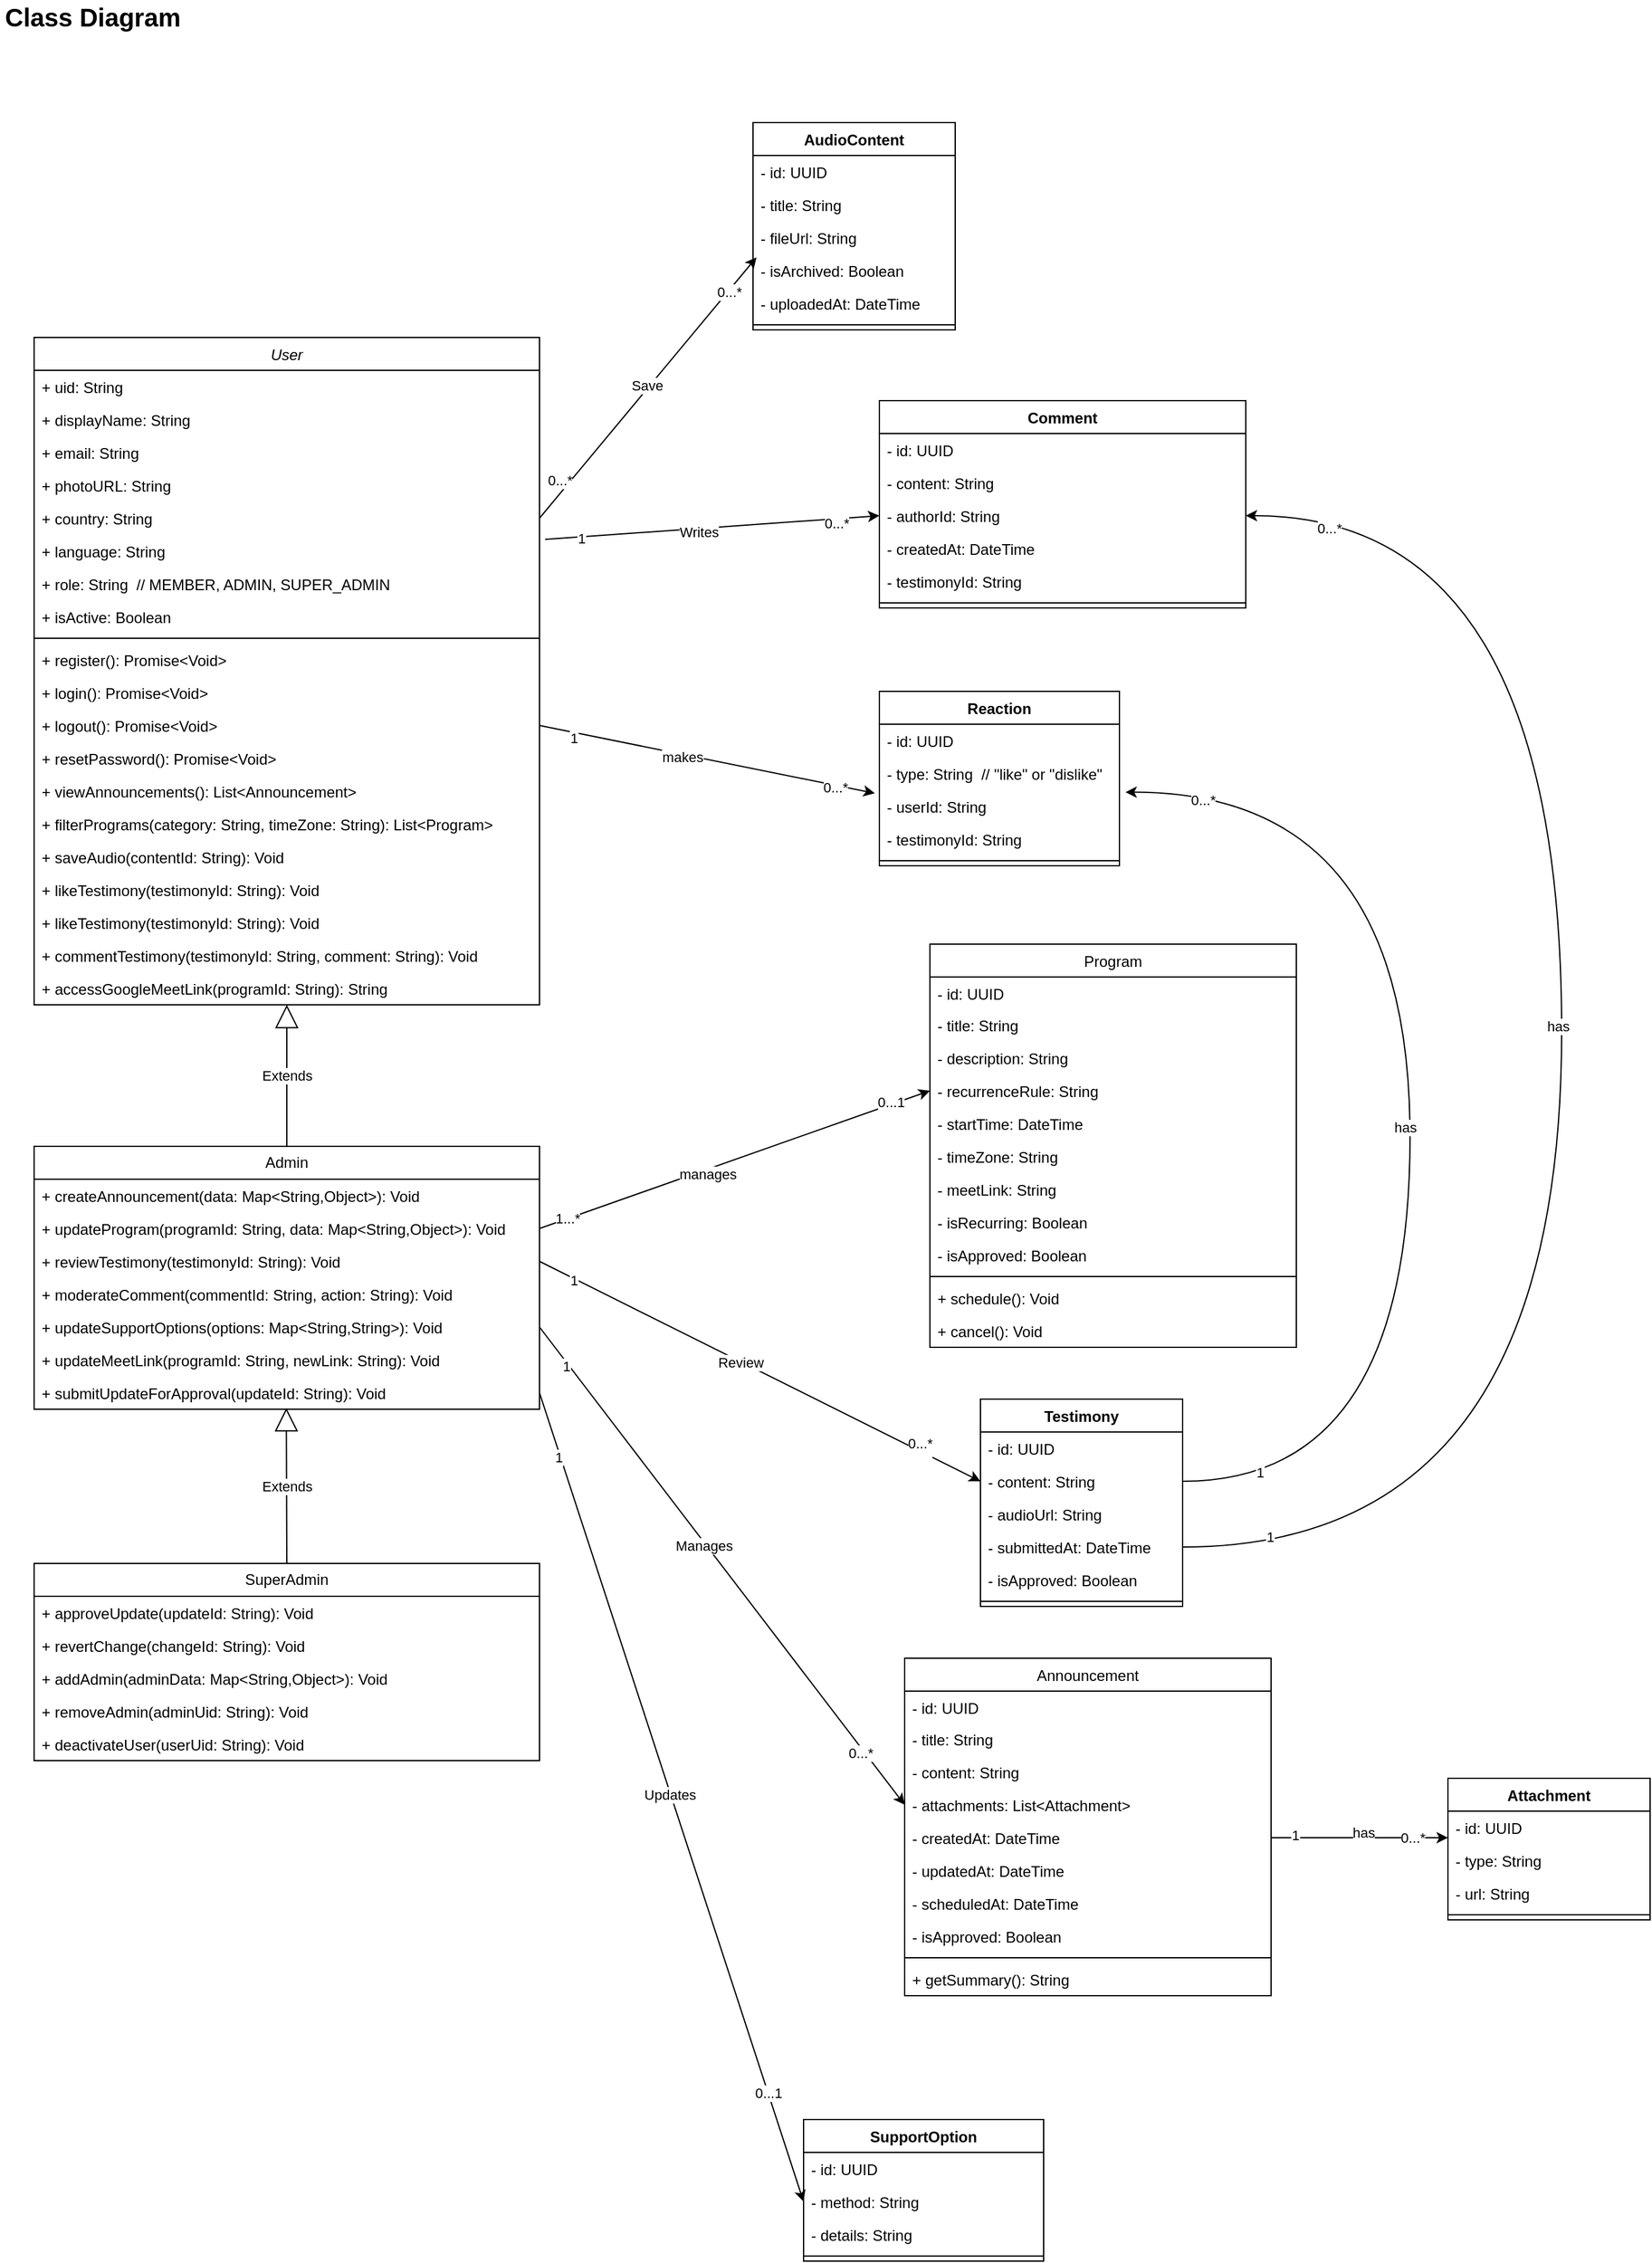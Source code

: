 <mxfile version="26.2.14">
  <diagram id="C5RBs43oDa-KdzZeNtuy" name="Page-1">
    <mxGraphModel dx="2605" dy="2909" grid="1" gridSize="10" guides="1" tooltips="1" connect="1" arrows="1" fold="1" page="1" pageScale="1" pageWidth="827" pageHeight="1169" math="0" shadow="0">
      <root>
        <mxCell id="WIyWlLk6GJQsqaUBKTNV-0" />
        <mxCell id="WIyWlLk6GJQsqaUBKTNV-1" parent="WIyWlLk6GJQsqaUBKTNV-0" />
        <mxCell id="zkfFHV4jXpPFQw0GAbJ--0" value="User" style="swimlane;fontStyle=2;align=center;verticalAlign=top;childLayout=stackLayout;horizontal=1;startSize=26;horizontalStack=0;resizeParent=1;resizeLast=0;collapsible=1;marginBottom=0;rounded=0;shadow=0;strokeWidth=1;" parent="WIyWlLk6GJQsqaUBKTNV-1" vertex="1">
          <mxGeometry x="170" y="-670" width="400" height="528" as="geometry">
            <mxRectangle x="220" y="40" width="160" height="26" as="alternateBounds" />
          </mxGeometry>
        </mxCell>
        <mxCell id="zkfFHV4jXpPFQw0GAbJ--1" value="+ uid: String" style="text;align=left;verticalAlign=top;spacingLeft=4;spacingRight=4;overflow=hidden;rotatable=0;points=[[0,0.5],[1,0.5]];portConstraint=eastwest;" parent="zkfFHV4jXpPFQw0GAbJ--0" vertex="1">
          <mxGeometry y="26" width="400" height="26" as="geometry" />
        </mxCell>
        <mxCell id="zkfFHV4jXpPFQw0GAbJ--2" value="+ displayName: String" style="text;align=left;verticalAlign=top;spacingLeft=4;spacingRight=4;overflow=hidden;rotatable=0;points=[[0,0.5],[1,0.5]];portConstraint=eastwest;rounded=0;shadow=0;html=0;" parent="zkfFHV4jXpPFQw0GAbJ--0" vertex="1">
          <mxGeometry y="52" width="400" height="26" as="geometry" />
        </mxCell>
        <mxCell id="zkfFHV4jXpPFQw0GAbJ--3" value="+ email: String" style="text;align=left;verticalAlign=top;spacingLeft=4;spacingRight=4;overflow=hidden;rotatable=0;points=[[0,0.5],[1,0.5]];portConstraint=eastwest;rounded=0;shadow=0;html=0;" parent="zkfFHV4jXpPFQw0GAbJ--0" vertex="1">
          <mxGeometry y="78" width="400" height="26" as="geometry" />
        </mxCell>
        <mxCell id="jggJUxXX1Lz-lTm45YuE-9" value="+ photoURL: String" style="text;align=left;verticalAlign=top;spacingLeft=4;spacingRight=4;overflow=hidden;rotatable=0;points=[[0,0.5],[1,0.5]];portConstraint=eastwest;rounded=0;shadow=0;html=0;" vertex="1" parent="zkfFHV4jXpPFQw0GAbJ--0">
          <mxGeometry y="104" width="400" height="26" as="geometry" />
        </mxCell>
        <mxCell id="jggJUxXX1Lz-lTm45YuE-10" value="+ country: String" style="text;align=left;verticalAlign=top;spacingLeft=4;spacingRight=4;overflow=hidden;rotatable=0;points=[[0,0.5],[1,0.5]];portConstraint=eastwest;rounded=0;shadow=0;html=0;" vertex="1" parent="zkfFHV4jXpPFQw0GAbJ--0">
          <mxGeometry y="130" width="400" height="26" as="geometry" />
        </mxCell>
        <mxCell id="jggJUxXX1Lz-lTm45YuE-13" value="+ language: String" style="text;align=left;verticalAlign=top;spacingLeft=4;spacingRight=4;overflow=hidden;rotatable=0;points=[[0,0.5],[1,0.5]];portConstraint=eastwest;rounded=0;shadow=0;html=0;" vertex="1" parent="zkfFHV4jXpPFQw0GAbJ--0">
          <mxGeometry y="156" width="400" height="26" as="geometry" />
        </mxCell>
        <mxCell id="jggJUxXX1Lz-lTm45YuE-11" value="+ role: String  // MEMBER, ADMIN, SUPER_ADMIN" style="text;align=left;verticalAlign=top;spacingLeft=4;spacingRight=4;overflow=hidden;rotatable=0;points=[[0,0.5],[1,0.5]];portConstraint=eastwest;rounded=0;shadow=0;html=0;" vertex="1" parent="zkfFHV4jXpPFQw0GAbJ--0">
          <mxGeometry y="182" width="400" height="26" as="geometry" />
        </mxCell>
        <mxCell id="jggJUxXX1Lz-lTm45YuE-12" value="+ isActive: Boolean" style="text;align=left;verticalAlign=top;spacingLeft=4;spacingRight=4;overflow=hidden;rotatable=0;points=[[0,0.5],[1,0.5]];portConstraint=eastwest;rounded=0;shadow=0;html=0;" vertex="1" parent="zkfFHV4jXpPFQw0GAbJ--0">
          <mxGeometry y="208" width="400" height="26" as="geometry" />
        </mxCell>
        <mxCell id="zkfFHV4jXpPFQw0GAbJ--4" value="" style="line;html=1;strokeWidth=1;align=left;verticalAlign=middle;spacingTop=-1;spacingLeft=3;spacingRight=3;rotatable=0;labelPosition=right;points=[];portConstraint=eastwest;" parent="zkfFHV4jXpPFQw0GAbJ--0" vertex="1">
          <mxGeometry y="234" width="400" height="8" as="geometry" />
        </mxCell>
        <mxCell id="jggJUxXX1Lz-lTm45YuE-14" value="+ register(): Promise&lt;Void&gt;" style="text;align=left;verticalAlign=top;spacingLeft=4;spacingRight=4;overflow=hidden;rotatable=0;points=[[0,0.5],[1,0.5]];portConstraint=eastwest;rounded=0;shadow=0;html=0;" vertex="1" parent="zkfFHV4jXpPFQw0GAbJ--0">
          <mxGeometry y="242" width="400" height="26" as="geometry" />
        </mxCell>
        <mxCell id="zkfFHV4jXpPFQw0GAbJ--5" value="+ login(): Promise&lt;Void&gt;" style="text;align=left;verticalAlign=top;spacingLeft=4;spacingRight=4;overflow=hidden;rotatable=0;points=[[0,0.5],[1,0.5]];portConstraint=eastwest;" parent="zkfFHV4jXpPFQw0GAbJ--0" vertex="1">
          <mxGeometry y="268" width="400" height="26" as="geometry" />
        </mxCell>
        <mxCell id="jggJUxXX1Lz-lTm45YuE-15" value="+ logout(): Promise&lt;Void&gt;" style="text;align=left;verticalAlign=top;spacingLeft=4;spacingRight=4;overflow=hidden;rotatable=0;points=[[0,0.5],[1,0.5]];portConstraint=eastwest;rounded=0;shadow=0;html=0;" vertex="1" parent="zkfFHV4jXpPFQw0GAbJ--0">
          <mxGeometry y="294" width="400" height="26" as="geometry" />
        </mxCell>
        <mxCell id="jggJUxXX1Lz-lTm45YuE-16" value="+ resetPassword(): Promise&lt;Void&gt;" style="text;align=left;verticalAlign=top;spacingLeft=4;spacingRight=4;overflow=hidden;rotatable=0;points=[[0,0.5],[1,0.5]];portConstraint=eastwest;rounded=0;shadow=0;html=0;" vertex="1" parent="zkfFHV4jXpPFQw0GAbJ--0">
          <mxGeometry y="320" width="400" height="26" as="geometry" />
        </mxCell>
        <mxCell id="jggJUxXX1Lz-lTm45YuE-17" value="+ viewAnnouncements(): List&lt;Announcement&gt;" style="text;align=left;verticalAlign=top;spacingLeft=4;spacingRight=4;overflow=hidden;rotatable=0;points=[[0,0.5],[1,0.5]];portConstraint=eastwest;rounded=0;shadow=0;html=0;" vertex="1" parent="zkfFHV4jXpPFQw0GAbJ--0">
          <mxGeometry y="346" width="400" height="26" as="geometry" />
        </mxCell>
        <mxCell id="jggJUxXX1Lz-lTm45YuE-18" value="+ filterPrograms(category: String, timeZone: String): List&lt;Program&gt;" style="text;align=left;verticalAlign=top;spacingLeft=4;spacingRight=4;overflow=hidden;rotatable=0;points=[[0,0.5],[1,0.5]];portConstraint=eastwest;rounded=0;shadow=0;html=0;" vertex="1" parent="zkfFHV4jXpPFQw0GAbJ--0">
          <mxGeometry y="372" width="400" height="26" as="geometry" />
        </mxCell>
        <mxCell id="jggJUxXX1Lz-lTm45YuE-22" value="+ saveAudio(contentId: String): Void" style="text;align=left;verticalAlign=top;spacingLeft=4;spacingRight=4;overflow=hidden;rotatable=0;points=[[0,0.5],[1,0.5]];portConstraint=eastwest;rounded=0;shadow=0;html=0;" vertex="1" parent="zkfFHV4jXpPFQw0GAbJ--0">
          <mxGeometry y="398" width="400" height="26" as="geometry" />
        </mxCell>
        <mxCell id="jggJUxXX1Lz-lTm45YuE-19" value="+ likeTestimony(testimonyId: String): Void" style="text;align=left;verticalAlign=top;spacingLeft=4;spacingRight=4;overflow=hidden;rotatable=0;points=[[0,0.5],[1,0.5]];portConstraint=eastwest;rounded=0;shadow=0;html=0;" vertex="1" parent="zkfFHV4jXpPFQw0GAbJ--0">
          <mxGeometry y="424" width="400" height="26" as="geometry" />
        </mxCell>
        <mxCell id="jggJUxXX1Lz-lTm45YuE-44" value="+ likeTestimony(testimonyId: String): Void" style="text;align=left;verticalAlign=top;spacingLeft=4;spacingRight=4;overflow=hidden;rotatable=0;points=[[0,0.5],[1,0.5]];portConstraint=eastwest;rounded=0;shadow=0;html=0;" vertex="1" parent="zkfFHV4jXpPFQw0GAbJ--0">
          <mxGeometry y="450" width="400" height="26" as="geometry" />
        </mxCell>
        <mxCell id="jggJUxXX1Lz-lTm45YuE-20" value="+ commentTestimony(testimonyId: String, comment: String): Void" style="text;align=left;verticalAlign=top;spacingLeft=4;spacingRight=4;overflow=hidden;rotatable=0;points=[[0,0.5],[1,0.5]];portConstraint=eastwest;rounded=0;shadow=0;html=0;" vertex="1" parent="zkfFHV4jXpPFQw0GAbJ--0">
          <mxGeometry y="476" width="400" height="26" as="geometry" />
        </mxCell>
        <mxCell id="jggJUxXX1Lz-lTm45YuE-21" value="+ accessGoogleMeetLink(programId: String): String" style="text;align=left;verticalAlign=top;spacingLeft=4;spacingRight=4;overflow=hidden;rotatable=0;points=[[0,0.5],[1,0.5]];portConstraint=eastwest;rounded=0;shadow=0;html=0;" vertex="1" parent="zkfFHV4jXpPFQw0GAbJ--0">
          <mxGeometry y="502" width="400" height="26" as="geometry" />
        </mxCell>
        <mxCell id="jggJUxXX1Lz-lTm45YuE-24" value="Admin" style="swimlane;fontStyle=0;childLayout=stackLayout;horizontal=1;startSize=26;fillColor=none;horizontalStack=0;resizeParent=1;resizeParentMax=0;resizeLast=0;collapsible=1;marginBottom=0;whiteSpace=wrap;html=1;" vertex="1" parent="WIyWlLk6GJQsqaUBKTNV-1">
          <mxGeometry x="170" y="-30" width="400" height="208" as="geometry" />
        </mxCell>
        <mxCell id="jggJUxXX1Lz-lTm45YuE-25" value="+ createAnnouncement(data: Map&amp;lt;String,Object&amp;gt;): Void" style="text;strokeColor=none;fillColor=none;align=left;verticalAlign=top;spacingLeft=4;spacingRight=4;overflow=hidden;rotatable=0;points=[[0,0.5],[1,0.5]];portConstraint=eastwest;whiteSpace=wrap;html=1;" vertex="1" parent="jggJUxXX1Lz-lTm45YuE-24">
          <mxGeometry y="26" width="400" height="26" as="geometry" />
        </mxCell>
        <mxCell id="jggJUxXX1Lz-lTm45YuE-26" value="+ updateProgram(programId: String, data: Map&amp;lt;String,Object&amp;gt;): Void" style="text;strokeColor=none;fillColor=none;align=left;verticalAlign=top;spacingLeft=4;spacingRight=4;overflow=hidden;rotatable=0;points=[[0,0.5],[1,0.5]];portConstraint=eastwest;whiteSpace=wrap;html=1;" vertex="1" parent="jggJUxXX1Lz-lTm45YuE-24">
          <mxGeometry y="52" width="400" height="26" as="geometry" />
        </mxCell>
        <mxCell id="jggJUxXX1Lz-lTm45YuE-27" value="+ reviewTestimony(testimonyId: String): Void" style="text;strokeColor=none;fillColor=none;align=left;verticalAlign=top;spacingLeft=4;spacingRight=4;overflow=hidden;rotatable=0;points=[[0,0.5],[1,0.5]];portConstraint=eastwest;whiteSpace=wrap;html=1;" vertex="1" parent="jggJUxXX1Lz-lTm45YuE-24">
          <mxGeometry y="78" width="400" height="26" as="geometry" />
        </mxCell>
        <mxCell id="jggJUxXX1Lz-lTm45YuE-28" value="+ moderateComment(commentId: String, action: String): Void" style="text;strokeColor=none;fillColor=none;align=left;verticalAlign=top;spacingLeft=4;spacingRight=4;overflow=hidden;rotatable=0;points=[[0,0.5],[1,0.5]];portConstraint=eastwest;whiteSpace=wrap;html=1;" vertex="1" parent="jggJUxXX1Lz-lTm45YuE-24">
          <mxGeometry y="104" width="400" height="26" as="geometry" />
        </mxCell>
        <mxCell id="jggJUxXX1Lz-lTm45YuE-29" value="+ updateSupportOptions(options: Map&amp;lt;String,String&amp;gt;): Void" style="text;strokeColor=none;fillColor=none;align=left;verticalAlign=top;spacingLeft=4;spacingRight=4;overflow=hidden;rotatable=0;points=[[0,0.5],[1,0.5]];portConstraint=eastwest;whiteSpace=wrap;html=1;" vertex="1" parent="jggJUxXX1Lz-lTm45YuE-24">
          <mxGeometry y="130" width="400" height="26" as="geometry" />
        </mxCell>
        <mxCell id="jggJUxXX1Lz-lTm45YuE-30" value="+ updateMeetLink(programId: String, newLink: String): Void" style="text;strokeColor=none;fillColor=none;align=left;verticalAlign=top;spacingLeft=4;spacingRight=4;overflow=hidden;rotatable=0;points=[[0,0.5],[1,0.5]];portConstraint=eastwest;whiteSpace=wrap;html=1;" vertex="1" parent="jggJUxXX1Lz-lTm45YuE-24">
          <mxGeometry y="156" width="400" height="26" as="geometry" />
        </mxCell>
        <mxCell id="jggJUxXX1Lz-lTm45YuE-31" value="+ submitUpdateForApproval(updateId: String): Void" style="text;strokeColor=none;fillColor=none;align=left;verticalAlign=top;spacingLeft=4;spacingRight=4;overflow=hidden;rotatable=0;points=[[0,0.5],[1,0.5]];portConstraint=eastwest;whiteSpace=wrap;html=1;" vertex="1" parent="jggJUxXX1Lz-lTm45YuE-24">
          <mxGeometry y="182" width="400" height="26" as="geometry" />
        </mxCell>
        <mxCell id="jggJUxXX1Lz-lTm45YuE-33" value="SuperAdmin" style="swimlane;fontStyle=0;childLayout=stackLayout;horizontal=1;startSize=26;fillColor=none;horizontalStack=0;resizeParent=1;resizeParentMax=0;resizeLast=0;collapsible=1;marginBottom=0;whiteSpace=wrap;html=1;" vertex="1" parent="WIyWlLk6GJQsqaUBKTNV-1">
          <mxGeometry x="170" y="300" width="400" height="156" as="geometry" />
        </mxCell>
        <mxCell id="jggJUxXX1Lz-lTm45YuE-34" value="+ approveUpdate(updateId: String): Void" style="text;strokeColor=none;fillColor=none;align=left;verticalAlign=top;spacingLeft=4;spacingRight=4;overflow=hidden;rotatable=0;points=[[0,0.5],[1,0.5]];portConstraint=eastwest;whiteSpace=wrap;html=1;" vertex="1" parent="jggJUxXX1Lz-lTm45YuE-33">
          <mxGeometry y="26" width="400" height="26" as="geometry" />
        </mxCell>
        <mxCell id="jggJUxXX1Lz-lTm45YuE-35" value="+ revertChange(changeId: String): Void" style="text;strokeColor=none;fillColor=none;align=left;verticalAlign=top;spacingLeft=4;spacingRight=4;overflow=hidden;rotatable=0;points=[[0,0.5],[1,0.5]];portConstraint=eastwest;whiteSpace=wrap;html=1;" vertex="1" parent="jggJUxXX1Lz-lTm45YuE-33">
          <mxGeometry y="52" width="400" height="26" as="geometry" />
        </mxCell>
        <mxCell id="jggJUxXX1Lz-lTm45YuE-36" value="+ addAdmin(adminData: Map&amp;lt;String,Object&amp;gt;): Void" style="text;strokeColor=none;fillColor=none;align=left;verticalAlign=top;spacingLeft=4;spacingRight=4;overflow=hidden;rotatable=0;points=[[0,0.5],[1,0.5]];portConstraint=eastwest;whiteSpace=wrap;html=1;" vertex="1" parent="jggJUxXX1Lz-lTm45YuE-33">
          <mxGeometry y="78" width="400" height="26" as="geometry" />
        </mxCell>
        <mxCell id="jggJUxXX1Lz-lTm45YuE-37" value="+ removeAdmin(adminUid: String): Void" style="text;strokeColor=none;fillColor=none;align=left;verticalAlign=top;spacingLeft=4;spacingRight=4;overflow=hidden;rotatable=0;points=[[0,0.5],[1,0.5]];portConstraint=eastwest;whiteSpace=wrap;html=1;" vertex="1" parent="jggJUxXX1Lz-lTm45YuE-33">
          <mxGeometry y="104" width="400" height="26" as="geometry" />
        </mxCell>
        <mxCell id="jggJUxXX1Lz-lTm45YuE-38" value="+ deactivateUser(userUid: String): Void" style="text;strokeColor=none;fillColor=none;align=left;verticalAlign=top;spacingLeft=4;spacingRight=4;overflow=hidden;rotatable=0;points=[[0,0.5],[1,0.5]];portConstraint=eastwest;whiteSpace=wrap;html=1;" vertex="1" parent="jggJUxXX1Lz-lTm45YuE-33">
          <mxGeometry y="130" width="400" height="26" as="geometry" />
        </mxCell>
        <mxCell id="jggJUxXX1Lz-lTm45YuE-41" value="Extends" style="endArrow=block;endSize=16;endFill=0;html=1;rounded=0;exitX=0.5;exitY=0;exitDx=0;exitDy=0;" edge="1" parent="WIyWlLk6GJQsqaUBKTNV-1" source="jggJUxXX1Lz-lTm45YuE-24" target="jggJUxXX1Lz-lTm45YuE-21">
          <mxGeometry width="160" relative="1" as="geometry">
            <mxPoint x="279" y="80" as="sourcePoint" />
            <mxPoint x="439" y="80" as="targetPoint" />
          </mxGeometry>
        </mxCell>
        <mxCell id="jggJUxXX1Lz-lTm45YuE-43" value="Extends" style="endArrow=block;endSize=16;endFill=0;html=1;rounded=0;exitX=0.5;exitY=0;exitDx=0;exitDy=0;entryX=0.499;entryY=0.962;entryDx=0;entryDy=0;entryPerimeter=0;" edge="1" parent="WIyWlLk6GJQsqaUBKTNV-1" source="jggJUxXX1Lz-lTm45YuE-33" target="jggJUxXX1Lz-lTm45YuE-31">
          <mxGeometry width="160" relative="1" as="geometry">
            <mxPoint x="299" y="340" as="sourcePoint" />
            <mxPoint x="370" y="190" as="targetPoint" />
          </mxGeometry>
        </mxCell>
        <mxCell id="jggJUxXX1Lz-lTm45YuE-50" value="AudioContent" style="swimlane;fontStyle=1;align=center;verticalAlign=top;childLayout=stackLayout;horizontal=1;startSize=26;horizontalStack=0;resizeParent=1;resizeParentMax=0;resizeLast=0;collapsible=1;marginBottom=0;whiteSpace=wrap;html=1;" vertex="1" parent="WIyWlLk6GJQsqaUBKTNV-1">
          <mxGeometry x="739" y="-840" width="160" height="164" as="geometry" />
        </mxCell>
        <mxCell id="jggJUxXX1Lz-lTm45YuE-51" value="- id: UUID" style="text;strokeColor=none;fillColor=none;align=left;verticalAlign=top;spacingLeft=4;spacingRight=4;overflow=hidden;rotatable=0;points=[[0,0.5],[1,0.5]];portConstraint=eastwest;whiteSpace=wrap;html=1;" vertex="1" parent="jggJUxXX1Lz-lTm45YuE-50">
          <mxGeometry y="26" width="160" height="26" as="geometry" />
        </mxCell>
        <mxCell id="jggJUxXX1Lz-lTm45YuE-53" value="- title: String" style="text;strokeColor=none;fillColor=none;align=left;verticalAlign=top;spacingLeft=4;spacingRight=4;overflow=hidden;rotatable=0;points=[[0,0.5],[1,0.5]];portConstraint=eastwest;whiteSpace=wrap;html=1;" vertex="1" parent="jggJUxXX1Lz-lTm45YuE-50">
          <mxGeometry y="52" width="160" height="26" as="geometry" />
        </mxCell>
        <mxCell id="jggJUxXX1Lz-lTm45YuE-54" value="- fileUrl: String" style="text;strokeColor=none;fillColor=none;align=left;verticalAlign=top;spacingLeft=4;spacingRight=4;overflow=hidden;rotatable=0;points=[[0,0.5],[1,0.5]];portConstraint=eastwest;whiteSpace=wrap;html=1;" vertex="1" parent="jggJUxXX1Lz-lTm45YuE-50">
          <mxGeometry y="78" width="160" height="26" as="geometry" />
        </mxCell>
        <mxCell id="jggJUxXX1Lz-lTm45YuE-55" value="- isArchived: Boolean" style="text;strokeColor=none;fillColor=none;align=left;verticalAlign=top;spacingLeft=4;spacingRight=4;overflow=hidden;rotatable=0;points=[[0,0.5],[1,0.5]];portConstraint=eastwest;whiteSpace=wrap;html=1;" vertex="1" parent="jggJUxXX1Lz-lTm45YuE-50">
          <mxGeometry y="104" width="160" height="26" as="geometry" />
        </mxCell>
        <mxCell id="jggJUxXX1Lz-lTm45YuE-56" value="- uploadedAt: DateTime" style="text;strokeColor=none;fillColor=none;align=left;verticalAlign=top;spacingLeft=4;spacingRight=4;overflow=hidden;rotatable=0;points=[[0,0.5],[1,0.5]];portConstraint=eastwest;whiteSpace=wrap;html=1;" vertex="1" parent="jggJUxXX1Lz-lTm45YuE-50">
          <mxGeometry y="130" width="160" height="26" as="geometry" />
        </mxCell>
        <mxCell id="jggJUxXX1Lz-lTm45YuE-52" value="" style="line;strokeWidth=1;fillColor=none;align=left;verticalAlign=middle;spacingTop=-1;spacingLeft=3;spacingRight=3;rotatable=0;labelPosition=right;points=[];portConstraint=eastwest;strokeColor=inherit;" vertex="1" parent="jggJUxXX1Lz-lTm45YuE-50">
          <mxGeometry y="156" width="160" height="8" as="geometry" />
        </mxCell>
        <mxCell id="jggJUxXX1Lz-lTm45YuE-77" value="&lt;span style=&quot;font-weight: 400;&quot;&gt;Announcement&lt;/span&gt;" style="swimlane;fontStyle=1;align=center;verticalAlign=top;childLayout=stackLayout;horizontal=1;startSize=26;horizontalStack=0;resizeParent=1;resizeParentMax=0;resizeLast=0;collapsible=1;marginBottom=0;whiteSpace=wrap;html=1;" vertex="1" parent="WIyWlLk6GJQsqaUBKTNV-1">
          <mxGeometry x="859" y="375" width="290" height="267" as="geometry" />
        </mxCell>
        <mxCell id="jggJUxXX1Lz-lTm45YuE-58" value="- id: UUID" style="text;strokeColor=none;fillColor=none;align=left;verticalAlign=top;spacingLeft=4;spacingRight=4;overflow=hidden;rotatable=0;points=[[0,0.5],[1,0.5]];portConstraint=eastwest;whiteSpace=wrap;html=1;" vertex="1" parent="jggJUxXX1Lz-lTm45YuE-77">
          <mxGeometry y="26" width="290" height="25" as="geometry" />
        </mxCell>
        <mxCell id="jggJUxXX1Lz-lTm45YuE-59" value="- title: String" style="text;strokeColor=none;fillColor=none;align=left;verticalAlign=top;spacingLeft=4;spacingRight=4;overflow=hidden;rotatable=0;points=[[0,0.5],[1,0.5]];portConstraint=eastwest;whiteSpace=wrap;html=1;" vertex="1" parent="jggJUxXX1Lz-lTm45YuE-77">
          <mxGeometry y="51" width="290" height="26" as="geometry" />
        </mxCell>
        <mxCell id="jggJUxXX1Lz-lTm45YuE-60" value="- content: String" style="text;strokeColor=none;fillColor=none;align=left;verticalAlign=top;spacingLeft=4;spacingRight=4;overflow=hidden;rotatable=0;points=[[0,0.5],[1,0.5]];portConstraint=eastwest;whiteSpace=wrap;html=1;" vertex="1" parent="jggJUxXX1Lz-lTm45YuE-77">
          <mxGeometry y="77" width="290" height="26" as="geometry" />
        </mxCell>
        <mxCell id="jggJUxXX1Lz-lTm45YuE-61" value="- attachments: List&amp;lt;Attachment&amp;gt;" style="text;strokeColor=none;fillColor=none;align=left;verticalAlign=top;spacingLeft=4;spacingRight=4;overflow=hidden;rotatable=0;points=[[0,0.5],[1,0.5]];portConstraint=eastwest;whiteSpace=wrap;html=1;" vertex="1" parent="jggJUxXX1Lz-lTm45YuE-77">
          <mxGeometry y="103" width="290" height="26" as="geometry" />
        </mxCell>
        <mxCell id="jggJUxXX1Lz-lTm45YuE-162" style="edgeStyle=orthogonalEdgeStyle;rounded=0;orthogonalLoop=1;jettySize=auto;html=1;exitX=1;exitY=0.5;exitDx=0;exitDy=0;" edge="1" parent="jggJUxXX1Lz-lTm45YuE-77" source="jggJUxXX1Lz-lTm45YuE-62">
          <mxGeometry relative="1" as="geometry">
            <mxPoint x="430" y="142" as="targetPoint" />
          </mxGeometry>
        </mxCell>
        <mxCell id="jggJUxXX1Lz-lTm45YuE-163" value="has" style="edgeLabel;html=1;align=center;verticalAlign=middle;resizable=0;points=[];" vertex="1" connectable="0" parent="jggJUxXX1Lz-lTm45YuE-162">
          <mxGeometry x="0.047" y="5" relative="1" as="geometry">
            <mxPoint as="offset" />
          </mxGeometry>
        </mxCell>
        <mxCell id="jggJUxXX1Lz-lTm45YuE-164" value="0...*" style="edgeLabel;html=1;align=center;verticalAlign=middle;resizable=0;points=[];" vertex="1" connectable="0" parent="jggJUxXX1Lz-lTm45YuE-162">
          <mxGeometry x="0.587" relative="1" as="geometry">
            <mxPoint x="1" as="offset" />
          </mxGeometry>
        </mxCell>
        <mxCell id="jggJUxXX1Lz-lTm45YuE-165" value="1" style="edgeLabel;html=1;align=center;verticalAlign=middle;resizable=0;points=[];" vertex="1" connectable="0" parent="jggJUxXX1Lz-lTm45YuE-162">
          <mxGeometry x="-0.73" y="2" relative="1" as="geometry">
            <mxPoint as="offset" />
          </mxGeometry>
        </mxCell>
        <mxCell id="jggJUxXX1Lz-lTm45YuE-62" value="- createdAt: DateTime" style="text;strokeColor=none;fillColor=none;align=left;verticalAlign=top;spacingLeft=4;spacingRight=4;overflow=hidden;rotatable=0;points=[[0,0.5],[1,0.5]];portConstraint=eastwest;whiteSpace=wrap;html=1;" vertex="1" parent="jggJUxXX1Lz-lTm45YuE-77">
          <mxGeometry y="129" width="290" height="26" as="geometry" />
        </mxCell>
        <mxCell id="jggJUxXX1Lz-lTm45YuE-63" value="- updatedAt: DateTime" style="text;strokeColor=none;fillColor=none;align=left;verticalAlign=top;spacingLeft=4;spacingRight=4;overflow=hidden;rotatable=0;points=[[0,0.5],[1,0.5]];portConstraint=eastwest;whiteSpace=wrap;html=1;" vertex="1" parent="jggJUxXX1Lz-lTm45YuE-77">
          <mxGeometry y="155" width="290" height="26" as="geometry" />
        </mxCell>
        <mxCell id="jggJUxXX1Lz-lTm45YuE-64" value="- scheduledAt: DateTime" style="text;strokeColor=none;fillColor=none;align=left;verticalAlign=top;spacingLeft=4;spacingRight=4;overflow=hidden;rotatable=0;points=[[0,0.5],[1,0.5]];portConstraint=eastwest;whiteSpace=wrap;html=1;" vertex="1" parent="jggJUxXX1Lz-lTm45YuE-77">
          <mxGeometry y="181" width="290" height="26" as="geometry" />
        </mxCell>
        <mxCell id="jggJUxXX1Lz-lTm45YuE-66" value="- isApproved: Boolean" style="text;strokeColor=none;fillColor=none;align=left;verticalAlign=top;spacingLeft=4;spacingRight=4;overflow=hidden;rotatable=0;points=[[0,0.5],[1,0.5]];portConstraint=eastwest;whiteSpace=wrap;html=1;" vertex="1" parent="jggJUxXX1Lz-lTm45YuE-77">
          <mxGeometry y="207" width="290" height="26" as="geometry" />
        </mxCell>
        <mxCell id="jggJUxXX1Lz-lTm45YuE-79" value="" style="line;strokeWidth=1;fillColor=none;align=left;verticalAlign=middle;spacingTop=-1;spacingLeft=3;spacingRight=3;rotatable=0;labelPosition=right;points=[];portConstraint=eastwest;strokeColor=inherit;" vertex="1" parent="jggJUxXX1Lz-lTm45YuE-77">
          <mxGeometry y="233" width="290" height="8" as="geometry" />
        </mxCell>
        <mxCell id="jggJUxXX1Lz-lTm45YuE-80" value="+ getSummary(): String" style="text;strokeColor=none;fillColor=none;align=left;verticalAlign=top;spacingLeft=4;spacingRight=4;overflow=hidden;rotatable=0;points=[[0,0.5],[1,0.5]];portConstraint=eastwest;whiteSpace=wrap;html=1;" vertex="1" parent="jggJUxXX1Lz-lTm45YuE-77">
          <mxGeometry y="241" width="290" height="26" as="geometry" />
        </mxCell>
        <mxCell id="jggJUxXX1Lz-lTm45YuE-82" value="&lt;span style=&quot;font-weight: 400;&quot;&gt;Program&lt;/span&gt;" style="swimlane;fontStyle=1;align=center;verticalAlign=top;childLayout=stackLayout;horizontal=1;startSize=26;horizontalStack=0;resizeParent=1;resizeParentMax=0;resizeLast=0;collapsible=1;marginBottom=0;whiteSpace=wrap;html=1;" vertex="1" parent="WIyWlLk6GJQsqaUBKTNV-1">
          <mxGeometry x="879" y="-190" width="290" height="319" as="geometry" />
        </mxCell>
        <mxCell id="jggJUxXX1Lz-lTm45YuE-83" value="- id: UUID" style="text;strokeColor=none;fillColor=none;align=left;verticalAlign=top;spacingLeft=4;spacingRight=4;overflow=hidden;rotatable=0;points=[[0,0.5],[1,0.5]];portConstraint=eastwest;whiteSpace=wrap;html=1;" vertex="1" parent="jggJUxXX1Lz-lTm45YuE-82">
          <mxGeometry y="26" width="290" height="25" as="geometry" />
        </mxCell>
        <mxCell id="jggJUxXX1Lz-lTm45YuE-84" value="- title: String" style="text;strokeColor=none;fillColor=none;align=left;verticalAlign=top;spacingLeft=4;spacingRight=4;overflow=hidden;rotatable=0;points=[[0,0.5],[1,0.5]];portConstraint=eastwest;whiteSpace=wrap;html=1;" vertex="1" parent="jggJUxXX1Lz-lTm45YuE-82">
          <mxGeometry y="51" width="290" height="26" as="geometry" />
        </mxCell>
        <mxCell id="jggJUxXX1Lz-lTm45YuE-85" value="- description: String" style="text;strokeColor=none;fillColor=none;align=left;verticalAlign=top;spacingLeft=4;spacingRight=4;overflow=hidden;rotatable=0;points=[[0,0.5],[1,0.5]];portConstraint=eastwest;whiteSpace=wrap;html=1;" vertex="1" parent="jggJUxXX1Lz-lTm45YuE-82">
          <mxGeometry y="77" width="290" height="26" as="geometry" />
        </mxCell>
        <mxCell id="jggJUxXX1Lz-lTm45YuE-86" value="- recurrenceRule: String" style="text;strokeColor=none;fillColor=none;align=left;verticalAlign=top;spacingLeft=4;spacingRight=4;overflow=hidden;rotatable=0;points=[[0,0.5],[1,0.5]];portConstraint=eastwest;whiteSpace=wrap;html=1;" vertex="1" parent="jggJUxXX1Lz-lTm45YuE-82">
          <mxGeometry y="103" width="290" height="26" as="geometry" />
        </mxCell>
        <mxCell id="jggJUxXX1Lz-lTm45YuE-87" value="- startTime: DateTime" style="text;strokeColor=none;fillColor=none;align=left;verticalAlign=top;spacingLeft=4;spacingRight=4;overflow=hidden;rotatable=0;points=[[0,0.5],[1,0.5]];portConstraint=eastwest;whiteSpace=wrap;html=1;" vertex="1" parent="jggJUxXX1Lz-lTm45YuE-82">
          <mxGeometry y="129" width="290" height="26" as="geometry" />
        </mxCell>
        <mxCell id="jggJUxXX1Lz-lTm45YuE-88" value="- timeZone: String" style="text;strokeColor=none;fillColor=none;align=left;verticalAlign=top;spacingLeft=4;spacingRight=4;overflow=hidden;rotatable=0;points=[[0,0.5],[1,0.5]];portConstraint=eastwest;whiteSpace=wrap;html=1;" vertex="1" parent="jggJUxXX1Lz-lTm45YuE-82">
          <mxGeometry y="155" width="290" height="26" as="geometry" />
        </mxCell>
        <mxCell id="jggJUxXX1Lz-lTm45YuE-89" value="- meetLink: String" style="text;strokeColor=none;fillColor=none;align=left;verticalAlign=top;spacingLeft=4;spacingRight=4;overflow=hidden;rotatable=0;points=[[0,0.5],[1,0.5]];portConstraint=eastwest;whiteSpace=wrap;html=1;" vertex="1" parent="jggJUxXX1Lz-lTm45YuE-82">
          <mxGeometry y="181" width="290" height="26" as="geometry" />
        </mxCell>
        <mxCell id="jggJUxXX1Lz-lTm45YuE-90" value="- isRecurring: Boolean" style="text;strokeColor=none;fillColor=none;align=left;verticalAlign=top;spacingLeft=4;spacingRight=4;overflow=hidden;rotatable=0;points=[[0,0.5],[1,0.5]];portConstraint=eastwest;whiteSpace=wrap;html=1;" vertex="1" parent="jggJUxXX1Lz-lTm45YuE-82">
          <mxGeometry y="207" width="290" height="26" as="geometry" />
        </mxCell>
        <mxCell id="jggJUxXX1Lz-lTm45YuE-76" value="- isApproved: Boolean" style="text;strokeColor=none;fillColor=none;align=left;verticalAlign=top;spacingLeft=4;spacingRight=4;overflow=hidden;rotatable=0;points=[[0,0.5],[1,0.5]];portConstraint=eastwest;whiteSpace=wrap;html=1;" vertex="1" parent="jggJUxXX1Lz-lTm45YuE-82">
          <mxGeometry y="233" width="290" height="26" as="geometry" />
        </mxCell>
        <mxCell id="jggJUxXX1Lz-lTm45YuE-91" value="" style="line;strokeWidth=1;fillColor=none;align=left;verticalAlign=middle;spacingTop=-1;spacingLeft=3;spacingRight=3;rotatable=0;labelPosition=right;points=[];portConstraint=eastwest;strokeColor=inherit;" vertex="1" parent="jggJUxXX1Lz-lTm45YuE-82">
          <mxGeometry y="259" width="290" height="8" as="geometry" />
        </mxCell>
        <mxCell id="jggJUxXX1Lz-lTm45YuE-92" value="+ schedule(): Void" style="text;strokeColor=none;fillColor=none;align=left;verticalAlign=top;spacingLeft=4;spacingRight=4;overflow=hidden;rotatable=0;points=[[0,0.5],[1,0.5]];portConstraint=eastwest;whiteSpace=wrap;html=1;" vertex="1" parent="jggJUxXX1Lz-lTm45YuE-82">
          <mxGeometry y="267" width="290" height="26" as="geometry" />
        </mxCell>
        <mxCell id="jggJUxXX1Lz-lTm45YuE-93" value="+ cancel(): Void" style="text;strokeColor=none;fillColor=none;align=left;verticalAlign=top;spacingLeft=4;spacingRight=4;overflow=hidden;rotatable=0;points=[[0,0.5],[1,0.5]];portConstraint=eastwest;whiteSpace=wrap;html=1;" vertex="1" parent="jggJUxXX1Lz-lTm45YuE-82">
          <mxGeometry y="293" width="290" height="26" as="geometry" />
        </mxCell>
        <mxCell id="jggJUxXX1Lz-lTm45YuE-94" value="Attachment" style="swimlane;fontStyle=1;align=center;verticalAlign=top;childLayout=stackLayout;horizontal=1;startSize=26;horizontalStack=0;resizeParent=1;resizeParentMax=0;resizeLast=0;collapsible=1;marginBottom=0;whiteSpace=wrap;html=1;" vertex="1" parent="WIyWlLk6GJQsqaUBKTNV-1">
          <mxGeometry x="1289" y="470" width="160" height="112" as="geometry" />
        </mxCell>
        <mxCell id="jggJUxXX1Lz-lTm45YuE-95" value="- id: UUID" style="text;strokeColor=none;fillColor=none;align=left;verticalAlign=top;spacingLeft=4;spacingRight=4;overflow=hidden;rotatable=0;points=[[0,0.5],[1,0.5]];portConstraint=eastwest;whiteSpace=wrap;html=1;" vertex="1" parent="jggJUxXX1Lz-lTm45YuE-94">
          <mxGeometry y="26" width="160" height="26" as="geometry" />
        </mxCell>
        <mxCell id="jggJUxXX1Lz-lTm45YuE-99" value="- type: String" style="text;strokeColor=none;fillColor=none;align=left;verticalAlign=top;spacingLeft=4;spacingRight=4;overflow=hidden;rotatable=0;points=[[0,0.5],[1,0.5]];portConstraint=eastwest;whiteSpace=wrap;html=1;" vertex="1" parent="jggJUxXX1Lz-lTm45YuE-94">
          <mxGeometry y="52" width="160" height="26" as="geometry" />
        </mxCell>
        <mxCell id="jggJUxXX1Lz-lTm45YuE-98" value="- url: String" style="text;strokeColor=none;fillColor=none;align=left;verticalAlign=top;spacingLeft=4;spacingRight=4;overflow=hidden;rotatable=0;points=[[0,0.5],[1,0.5]];portConstraint=eastwest;whiteSpace=wrap;html=1;" vertex="1" parent="jggJUxXX1Lz-lTm45YuE-94">
          <mxGeometry y="78" width="160" height="26" as="geometry" />
        </mxCell>
        <mxCell id="jggJUxXX1Lz-lTm45YuE-96" value="" style="line;strokeWidth=1;fillColor=none;align=left;verticalAlign=middle;spacingTop=-1;spacingLeft=3;spacingRight=3;rotatable=0;labelPosition=right;points=[];portConstraint=eastwest;strokeColor=inherit;" vertex="1" parent="jggJUxXX1Lz-lTm45YuE-94">
          <mxGeometry y="104" width="160" height="8" as="geometry" />
        </mxCell>
        <mxCell id="jggJUxXX1Lz-lTm45YuE-100" value="Testimony" style="swimlane;fontStyle=1;align=center;verticalAlign=top;childLayout=stackLayout;horizontal=1;startSize=26;horizontalStack=0;resizeParent=1;resizeParentMax=0;resizeLast=0;collapsible=1;marginBottom=0;whiteSpace=wrap;html=1;" vertex="1" parent="WIyWlLk6GJQsqaUBKTNV-1">
          <mxGeometry x="919" y="170" width="160" height="164" as="geometry" />
        </mxCell>
        <mxCell id="jggJUxXX1Lz-lTm45YuE-101" value="- id: UUID" style="text;strokeColor=none;fillColor=none;align=left;verticalAlign=top;spacingLeft=4;spacingRight=4;overflow=hidden;rotatable=0;points=[[0,0.5],[1,0.5]];portConstraint=eastwest;whiteSpace=wrap;html=1;" vertex="1" parent="jggJUxXX1Lz-lTm45YuE-100">
          <mxGeometry y="26" width="160" height="26" as="geometry" />
        </mxCell>
        <mxCell id="jggJUxXX1Lz-lTm45YuE-102" value="- content: String" style="text;strokeColor=none;fillColor=none;align=left;verticalAlign=top;spacingLeft=4;spacingRight=4;overflow=hidden;rotatable=0;points=[[0,0.5],[1,0.5]];portConstraint=eastwest;whiteSpace=wrap;html=1;" vertex="1" parent="jggJUxXX1Lz-lTm45YuE-100">
          <mxGeometry y="52" width="160" height="26" as="geometry" />
        </mxCell>
        <mxCell id="jggJUxXX1Lz-lTm45YuE-103" value="- audioUrl: String" style="text;strokeColor=none;fillColor=none;align=left;verticalAlign=top;spacingLeft=4;spacingRight=4;overflow=hidden;rotatable=0;points=[[0,0.5],[1,0.5]];portConstraint=eastwest;whiteSpace=wrap;html=1;" vertex="1" parent="jggJUxXX1Lz-lTm45YuE-100">
          <mxGeometry y="78" width="160" height="26" as="geometry" />
        </mxCell>
        <mxCell id="jggJUxXX1Lz-lTm45YuE-106" value="- submittedAt: DateTime" style="text;strokeColor=none;fillColor=none;align=left;verticalAlign=top;spacingLeft=4;spacingRight=4;overflow=hidden;rotatable=0;points=[[0,0.5],[1,0.5]];portConstraint=eastwest;whiteSpace=wrap;html=1;" vertex="1" parent="jggJUxXX1Lz-lTm45YuE-100">
          <mxGeometry y="104" width="160" height="26" as="geometry" />
        </mxCell>
        <mxCell id="jggJUxXX1Lz-lTm45YuE-105" value="- isApproved: Boolean" style="text;strokeColor=none;fillColor=none;align=left;verticalAlign=top;spacingLeft=4;spacingRight=4;overflow=hidden;rotatable=0;points=[[0,0.5],[1,0.5]];portConstraint=eastwest;whiteSpace=wrap;html=1;" vertex="1" parent="jggJUxXX1Lz-lTm45YuE-100">
          <mxGeometry y="130" width="160" height="26" as="geometry" />
        </mxCell>
        <mxCell id="jggJUxXX1Lz-lTm45YuE-104" value="" style="line;strokeWidth=1;fillColor=none;align=left;verticalAlign=middle;spacingTop=-1;spacingLeft=3;spacingRight=3;rotatable=0;labelPosition=right;points=[];portConstraint=eastwest;strokeColor=inherit;" vertex="1" parent="jggJUxXX1Lz-lTm45YuE-100">
          <mxGeometry y="156" width="160" height="8" as="geometry" />
        </mxCell>
        <mxCell id="jggJUxXX1Lz-lTm45YuE-107" value="Reaction" style="swimlane;fontStyle=1;align=center;verticalAlign=top;childLayout=stackLayout;horizontal=1;startSize=26;horizontalStack=0;resizeParent=1;resizeParentMax=0;resizeLast=0;collapsible=1;marginBottom=0;whiteSpace=wrap;html=1;" vertex="1" parent="WIyWlLk6GJQsqaUBKTNV-1">
          <mxGeometry x="839" y="-390" width="190" height="138" as="geometry" />
        </mxCell>
        <mxCell id="jggJUxXX1Lz-lTm45YuE-108" value="- id: UUID" style="text;strokeColor=none;fillColor=none;align=left;verticalAlign=top;spacingLeft=4;spacingRight=4;overflow=hidden;rotatable=0;points=[[0,0.5],[1,0.5]];portConstraint=eastwest;whiteSpace=wrap;html=1;" vertex="1" parent="jggJUxXX1Lz-lTm45YuE-107">
          <mxGeometry y="26" width="190" height="26" as="geometry" />
        </mxCell>
        <mxCell id="jggJUxXX1Lz-lTm45YuE-109" value="- type: String&amp;nbsp; // &quot;like&quot; or &quot;dislike&quot;" style="text;strokeColor=none;fillColor=none;align=left;verticalAlign=top;spacingLeft=4;spacingRight=4;overflow=hidden;rotatable=0;points=[[0,0.5],[1,0.5]];portConstraint=eastwest;whiteSpace=wrap;html=1;" vertex="1" parent="jggJUxXX1Lz-lTm45YuE-107">
          <mxGeometry y="52" width="190" height="26" as="geometry" />
        </mxCell>
        <mxCell id="jggJUxXX1Lz-lTm45YuE-110" value="- userId: String" style="text;strokeColor=none;fillColor=none;align=left;verticalAlign=top;spacingLeft=4;spacingRight=4;overflow=hidden;rotatable=0;points=[[0,0.5],[1,0.5]];portConstraint=eastwest;whiteSpace=wrap;html=1;" vertex="1" parent="jggJUxXX1Lz-lTm45YuE-107">
          <mxGeometry y="78" width="190" height="26" as="geometry" />
        </mxCell>
        <mxCell id="jggJUxXX1Lz-lTm45YuE-111" value="- testimonyId: String" style="text;strokeColor=none;fillColor=none;align=left;verticalAlign=top;spacingLeft=4;spacingRight=4;overflow=hidden;rotatable=0;points=[[0,0.5],[1,0.5]];portConstraint=eastwest;whiteSpace=wrap;html=1;" vertex="1" parent="jggJUxXX1Lz-lTm45YuE-107">
          <mxGeometry y="104" width="190" height="26" as="geometry" />
        </mxCell>
        <mxCell id="jggJUxXX1Lz-lTm45YuE-113" value="" style="line;strokeWidth=1;fillColor=none;align=left;verticalAlign=middle;spacingTop=-1;spacingLeft=3;spacingRight=3;rotatable=0;labelPosition=right;points=[];portConstraint=eastwest;strokeColor=inherit;" vertex="1" parent="jggJUxXX1Lz-lTm45YuE-107">
          <mxGeometry y="130" width="190" height="8" as="geometry" />
        </mxCell>
        <mxCell id="jggJUxXX1Lz-lTm45YuE-121" value="SupportOption" style="swimlane;fontStyle=1;align=center;verticalAlign=top;childLayout=stackLayout;horizontal=1;startSize=26;horizontalStack=0;resizeParent=1;resizeParentMax=0;resizeLast=0;collapsible=1;marginBottom=0;whiteSpace=wrap;html=1;" vertex="1" parent="WIyWlLk6GJQsqaUBKTNV-1">
          <mxGeometry x="779" y="740" width="190" height="112" as="geometry" />
        </mxCell>
        <mxCell id="jggJUxXX1Lz-lTm45YuE-122" value="- id: UUID" style="text;strokeColor=none;fillColor=none;align=left;verticalAlign=top;spacingLeft=4;spacingRight=4;overflow=hidden;rotatable=0;points=[[0,0.5],[1,0.5]];portConstraint=eastwest;whiteSpace=wrap;html=1;" vertex="1" parent="jggJUxXX1Lz-lTm45YuE-121">
          <mxGeometry y="26" width="190" height="26" as="geometry" />
        </mxCell>
        <mxCell id="jggJUxXX1Lz-lTm45YuE-123" value="- method: String" style="text;strokeColor=none;fillColor=none;align=left;verticalAlign=top;spacingLeft=4;spacingRight=4;overflow=hidden;rotatable=0;points=[[0,0.5],[1,0.5]];portConstraint=eastwest;whiteSpace=wrap;html=1;" vertex="1" parent="jggJUxXX1Lz-lTm45YuE-121">
          <mxGeometry y="52" width="190" height="26" as="geometry" />
        </mxCell>
        <mxCell id="jggJUxXX1Lz-lTm45YuE-124" value="- details: String" style="text;strokeColor=none;fillColor=none;align=left;verticalAlign=top;spacingLeft=4;spacingRight=4;overflow=hidden;rotatable=0;points=[[0,0.5],[1,0.5]];portConstraint=eastwest;whiteSpace=wrap;html=1;" vertex="1" parent="jggJUxXX1Lz-lTm45YuE-121">
          <mxGeometry y="78" width="190" height="26" as="geometry" />
        </mxCell>
        <mxCell id="jggJUxXX1Lz-lTm45YuE-126" value="" style="line;strokeWidth=1;fillColor=none;align=left;verticalAlign=middle;spacingTop=-1;spacingLeft=3;spacingRight=3;rotatable=0;labelPosition=right;points=[];portConstraint=eastwest;strokeColor=inherit;" vertex="1" parent="jggJUxXX1Lz-lTm45YuE-121">
          <mxGeometry y="104" width="190" height="8" as="geometry" />
        </mxCell>
        <mxCell id="jggJUxXX1Lz-lTm45YuE-114" value="Comment" style="swimlane;fontStyle=1;align=center;verticalAlign=top;childLayout=stackLayout;horizontal=1;startSize=26;horizontalStack=0;resizeParent=1;resizeParentMax=0;resizeLast=0;collapsible=1;marginBottom=0;whiteSpace=wrap;html=1;" vertex="1" parent="WIyWlLk6GJQsqaUBKTNV-1">
          <mxGeometry x="839" y="-620" width="290" height="164" as="geometry" />
        </mxCell>
        <mxCell id="jggJUxXX1Lz-lTm45YuE-115" value="- id: UUID" style="text;strokeColor=none;fillColor=none;align=left;verticalAlign=top;spacingLeft=4;spacingRight=4;overflow=hidden;rotatable=0;points=[[0,0.5],[1,0.5]];portConstraint=eastwest;whiteSpace=wrap;html=1;" vertex="1" parent="jggJUxXX1Lz-lTm45YuE-114">
          <mxGeometry y="26" width="290" height="26" as="geometry" />
        </mxCell>
        <mxCell id="jggJUxXX1Lz-lTm45YuE-116" value="- content: String" style="text;strokeColor=none;fillColor=none;align=left;verticalAlign=top;spacingLeft=4;spacingRight=4;overflow=hidden;rotatable=0;points=[[0,0.5],[1,0.5]];portConstraint=eastwest;whiteSpace=wrap;html=1;" vertex="1" parent="jggJUxXX1Lz-lTm45YuE-114">
          <mxGeometry y="52" width="290" height="26" as="geometry" />
        </mxCell>
        <mxCell id="jggJUxXX1Lz-lTm45YuE-117" value="- authorId: String" style="text;strokeColor=none;fillColor=none;align=left;verticalAlign=top;spacingLeft=4;spacingRight=4;overflow=hidden;rotatable=0;points=[[0,0.5],[1,0.5]];portConstraint=eastwest;whiteSpace=wrap;html=1;" vertex="1" parent="jggJUxXX1Lz-lTm45YuE-114">
          <mxGeometry y="78" width="290" height="26" as="geometry" />
        </mxCell>
        <mxCell id="jggJUxXX1Lz-lTm45YuE-118" value="- createdAt: DateTime" style="text;strokeColor=none;fillColor=none;align=left;verticalAlign=top;spacingLeft=4;spacingRight=4;overflow=hidden;rotatable=0;points=[[0,0.5],[1,0.5]];portConstraint=eastwest;whiteSpace=wrap;html=1;" vertex="1" parent="jggJUxXX1Lz-lTm45YuE-114">
          <mxGeometry y="104" width="290" height="26" as="geometry" />
        </mxCell>
        <mxCell id="jggJUxXX1Lz-lTm45YuE-119" value="- testimonyId: String" style="text;strokeColor=none;fillColor=none;align=left;verticalAlign=top;spacingLeft=4;spacingRight=4;overflow=hidden;rotatable=0;points=[[0,0.5],[1,0.5]];portConstraint=eastwest;whiteSpace=wrap;html=1;" vertex="1" parent="jggJUxXX1Lz-lTm45YuE-114">
          <mxGeometry y="130" width="290" height="26" as="geometry" />
        </mxCell>
        <mxCell id="jggJUxXX1Lz-lTm45YuE-120" value="" style="line;strokeWidth=1;fillColor=none;align=left;verticalAlign=middle;spacingTop=-1;spacingLeft=3;spacingRight=3;rotatable=0;labelPosition=right;points=[];portConstraint=eastwest;strokeColor=inherit;" vertex="1" parent="jggJUxXX1Lz-lTm45YuE-114">
          <mxGeometry y="156" width="290" height="8" as="geometry" />
        </mxCell>
        <mxCell id="jggJUxXX1Lz-lTm45YuE-128" style="rounded=0;orthogonalLoop=1;jettySize=auto;html=1;exitX=1;exitY=0.5;exitDx=0;exitDy=0;entryX=0.017;entryY=0.1;entryDx=0;entryDy=0;entryPerimeter=0;" edge="1" parent="WIyWlLk6GJQsqaUBKTNV-1" source="jggJUxXX1Lz-lTm45YuE-10" target="jggJUxXX1Lz-lTm45YuE-55">
          <mxGeometry relative="1" as="geometry" />
        </mxCell>
        <mxCell id="jggJUxXX1Lz-lTm45YuE-133" value="0...*" style="edgeLabel;html=1;align=center;verticalAlign=middle;resizable=0;points=[];" vertex="1" connectable="0" parent="jggJUxXX1Lz-lTm45YuE-128">
          <mxGeometry x="0.74" relative="1" as="geometry">
            <mxPoint as="offset" />
          </mxGeometry>
        </mxCell>
        <mxCell id="jggJUxXX1Lz-lTm45YuE-134" value="0...*" style="edgeLabel;html=1;align=center;verticalAlign=middle;resizable=0;points=[];" vertex="1" connectable="0" parent="jggJUxXX1Lz-lTm45YuE-128">
          <mxGeometry x="-0.706" relative="1" as="geometry">
            <mxPoint x="-10" as="offset" />
          </mxGeometry>
        </mxCell>
        <mxCell id="jggJUxXX1Lz-lTm45YuE-135" value="Save" style="edgeLabel;html=1;align=center;verticalAlign=middle;resizable=0;points=[];" vertex="1" connectable="0" parent="jggJUxXX1Lz-lTm45YuE-128">
          <mxGeometry x="0.01" y="2" relative="1" as="geometry">
            <mxPoint as="offset" />
          </mxGeometry>
        </mxCell>
        <mxCell id="jggJUxXX1Lz-lTm45YuE-136" style="rounded=0;orthogonalLoop=1;jettySize=auto;html=1;exitX=1.011;exitY=1.146;exitDx=0;exitDy=0;entryX=0;entryY=0.5;entryDx=0;entryDy=0;exitPerimeter=0;" edge="1" parent="WIyWlLk6GJQsqaUBKTNV-1" source="jggJUxXX1Lz-lTm45YuE-10" target="jggJUxXX1Lz-lTm45YuE-117">
          <mxGeometry relative="1" as="geometry" />
        </mxCell>
        <mxCell id="jggJUxXX1Lz-lTm45YuE-137" value="0...*" style="edgeLabel;html=1;align=center;verticalAlign=middle;resizable=0;points=[];" vertex="1" connectable="0" parent="jggJUxXX1Lz-lTm45YuE-136">
          <mxGeometry x="0.809" y="-4" relative="1" as="geometry">
            <mxPoint x="-9" as="offset" />
          </mxGeometry>
        </mxCell>
        <mxCell id="jggJUxXX1Lz-lTm45YuE-138" value="1" style="edgeLabel;html=1;align=center;verticalAlign=middle;resizable=0;points=[];" vertex="1" connectable="0" parent="jggJUxXX1Lz-lTm45YuE-136">
          <mxGeometry x="-0.789" y="-1" relative="1" as="geometry">
            <mxPoint as="offset" />
          </mxGeometry>
        </mxCell>
        <mxCell id="jggJUxXX1Lz-lTm45YuE-139" value="Writes" style="edgeLabel;html=1;align=center;verticalAlign=middle;resizable=0;points=[];" vertex="1" connectable="0" parent="jggJUxXX1Lz-lTm45YuE-136">
          <mxGeometry x="-0.083" y="-3" relative="1" as="geometry">
            <mxPoint as="offset" />
          </mxGeometry>
        </mxCell>
        <mxCell id="jggJUxXX1Lz-lTm45YuE-140" style="rounded=0;orthogonalLoop=1;jettySize=auto;html=1;exitX=1;exitY=0.5;exitDx=0;exitDy=0;entryX=-0.019;entryY=0.1;entryDx=0;entryDy=0;entryPerimeter=0;" edge="1" parent="WIyWlLk6GJQsqaUBKTNV-1" source="jggJUxXX1Lz-lTm45YuE-15" target="jggJUxXX1Lz-lTm45YuE-110">
          <mxGeometry relative="1" as="geometry" />
        </mxCell>
        <mxCell id="jggJUxXX1Lz-lTm45YuE-141" value="0...*" style="edgeLabel;html=1;align=center;verticalAlign=middle;resizable=0;points=[];" vertex="1" connectable="0" parent="jggJUxXX1Lz-lTm45YuE-140">
          <mxGeometry x="0.761" y="-1" relative="1" as="geometry">
            <mxPoint y="1" as="offset" />
          </mxGeometry>
        </mxCell>
        <mxCell id="jggJUxXX1Lz-lTm45YuE-142" value="1" style="edgeLabel;html=1;align=center;verticalAlign=middle;resizable=0;points=[];" vertex="1" connectable="0" parent="jggJUxXX1Lz-lTm45YuE-140">
          <mxGeometry x="-0.788" y="-4" relative="1" as="geometry">
            <mxPoint as="offset" />
          </mxGeometry>
        </mxCell>
        <mxCell id="jggJUxXX1Lz-lTm45YuE-143" value="makes" style="edgeLabel;html=1;align=center;verticalAlign=middle;resizable=0;points=[];" vertex="1" connectable="0" parent="jggJUxXX1Lz-lTm45YuE-140">
          <mxGeometry x="-0.15" y="-2" relative="1" as="geometry">
            <mxPoint as="offset" />
          </mxGeometry>
        </mxCell>
        <mxCell id="jggJUxXX1Lz-lTm45YuE-144" style="rounded=0;orthogonalLoop=1;jettySize=auto;html=1;exitX=1;exitY=0.5;exitDx=0;exitDy=0;entryX=0;entryY=0.5;entryDx=0;entryDy=0;" edge="1" parent="WIyWlLk6GJQsqaUBKTNV-1" source="jggJUxXX1Lz-lTm45YuE-26" target="jggJUxXX1Lz-lTm45YuE-86">
          <mxGeometry relative="1" as="geometry" />
        </mxCell>
        <mxCell id="jggJUxXX1Lz-lTm45YuE-145" value="0...1" style="edgeLabel;html=1;align=center;verticalAlign=middle;resizable=0;points=[];" vertex="1" connectable="0" parent="jggJUxXX1Lz-lTm45YuE-144">
          <mxGeometry x="0.864" y="-1" relative="1" as="geometry">
            <mxPoint x="-11" as="offset" />
          </mxGeometry>
        </mxCell>
        <mxCell id="jggJUxXX1Lz-lTm45YuE-146" value="1...*" style="edgeLabel;html=1;align=center;verticalAlign=middle;resizable=0;points=[];" vertex="1" connectable="0" parent="jggJUxXX1Lz-lTm45YuE-144">
          <mxGeometry x="-0.856" relative="1" as="geometry">
            <mxPoint as="offset" />
          </mxGeometry>
        </mxCell>
        <mxCell id="jggJUxXX1Lz-lTm45YuE-147" value="manages" style="edgeLabel;html=1;align=center;verticalAlign=middle;resizable=0;points=[];" vertex="1" connectable="0" parent="jggJUxXX1Lz-lTm45YuE-144">
          <mxGeometry x="-0.144" y="-3" relative="1" as="geometry">
            <mxPoint as="offset" />
          </mxGeometry>
        </mxCell>
        <mxCell id="jggJUxXX1Lz-lTm45YuE-150" style="rounded=0;orthogonalLoop=1;jettySize=auto;html=1;exitX=1;exitY=0.5;exitDx=0;exitDy=0;entryX=0;entryY=0.5;entryDx=0;entryDy=0;" edge="1" parent="WIyWlLk6GJQsqaUBKTNV-1" source="jggJUxXX1Lz-lTm45YuE-27" target="jggJUxXX1Lz-lTm45YuE-102">
          <mxGeometry relative="1" as="geometry" />
        </mxCell>
        <mxCell id="jggJUxXX1Lz-lTm45YuE-151" value="Review" style="edgeLabel;html=1;align=center;verticalAlign=middle;resizable=0;points=[];" vertex="1" connectable="0" parent="jggJUxXX1Lz-lTm45YuE-150">
          <mxGeometry x="-0.089" y="-1" relative="1" as="geometry">
            <mxPoint as="offset" />
          </mxGeometry>
        </mxCell>
        <mxCell id="jggJUxXX1Lz-lTm45YuE-152" value="1" style="edgeLabel;html=1;align=center;verticalAlign=middle;resizable=0;points=[];" vertex="1" connectable="0" parent="jggJUxXX1Lz-lTm45YuE-150">
          <mxGeometry x="-0.846" y="-1" relative="1" as="geometry">
            <mxPoint as="offset" />
          </mxGeometry>
        </mxCell>
        <mxCell id="jggJUxXX1Lz-lTm45YuE-153" value="0...*&lt;div&gt;&lt;br&gt;&lt;/div&gt;" style="edgeLabel;html=1;align=center;verticalAlign=middle;resizable=0;points=[];" vertex="1" connectable="0" parent="jggJUxXX1Lz-lTm45YuE-150">
          <mxGeometry x="0.725" y="-1" relative="1" as="geometry">
            <mxPoint as="offset" />
          </mxGeometry>
        </mxCell>
        <mxCell id="jggJUxXX1Lz-lTm45YuE-154" style="rounded=0;orthogonalLoop=1;jettySize=auto;html=1;exitX=1;exitY=0.5;exitDx=0;exitDy=0;entryX=0;entryY=0.5;entryDx=0;entryDy=0;" edge="1" parent="WIyWlLk6GJQsqaUBKTNV-1" source="jggJUxXX1Lz-lTm45YuE-29" target="jggJUxXX1Lz-lTm45YuE-61">
          <mxGeometry relative="1" as="geometry" />
        </mxCell>
        <mxCell id="jggJUxXX1Lz-lTm45YuE-155" value="0...*" style="edgeLabel;html=1;align=center;verticalAlign=middle;resizable=0;points=[];" vertex="1" connectable="0" parent="jggJUxXX1Lz-lTm45YuE-154">
          <mxGeometry x="0.769" y="-3" relative="1" as="geometry">
            <mxPoint as="offset" />
          </mxGeometry>
        </mxCell>
        <mxCell id="jggJUxXX1Lz-lTm45YuE-156" value="1" style="edgeLabel;html=1;align=center;verticalAlign=middle;resizable=0;points=[];" vertex="1" connectable="0" parent="jggJUxXX1Lz-lTm45YuE-154">
          <mxGeometry x="-0.842" y="-2" relative="1" as="geometry">
            <mxPoint as="offset" />
          </mxGeometry>
        </mxCell>
        <mxCell id="jggJUxXX1Lz-lTm45YuE-157" value="Manages" style="edgeLabel;html=1;align=center;verticalAlign=middle;resizable=0;points=[];" vertex="1" connectable="0" parent="jggJUxXX1Lz-lTm45YuE-154">
          <mxGeometry x="-0.095" y="-2" relative="1" as="geometry">
            <mxPoint as="offset" />
          </mxGeometry>
        </mxCell>
        <mxCell id="jggJUxXX1Lz-lTm45YuE-158" style="rounded=0;orthogonalLoop=1;jettySize=auto;html=1;exitX=1;exitY=0.5;exitDx=0;exitDy=0;entryX=0;entryY=0.5;entryDx=0;entryDy=0;" edge="1" parent="WIyWlLk6GJQsqaUBKTNV-1" source="jggJUxXX1Lz-lTm45YuE-31" target="jggJUxXX1Lz-lTm45YuE-123">
          <mxGeometry relative="1" as="geometry" />
        </mxCell>
        <mxCell id="jggJUxXX1Lz-lTm45YuE-159" value="Updates" style="edgeLabel;html=1;align=center;verticalAlign=middle;resizable=0;points=[];" vertex="1" connectable="0" parent="jggJUxXX1Lz-lTm45YuE-158">
          <mxGeometry x="-0.009" y="-1" relative="1" as="geometry">
            <mxPoint as="offset" />
          </mxGeometry>
        </mxCell>
        <mxCell id="jggJUxXX1Lz-lTm45YuE-160" value="0...1" style="edgeLabel;html=1;align=center;verticalAlign=middle;resizable=0;points=[];" vertex="1" connectable="0" parent="jggJUxXX1Lz-lTm45YuE-158">
          <mxGeometry x="0.732" relative="1" as="geometry">
            <mxPoint as="offset" />
          </mxGeometry>
        </mxCell>
        <mxCell id="jggJUxXX1Lz-lTm45YuE-161" value="1" style="edgeLabel;html=1;align=center;verticalAlign=middle;resizable=0;points=[];" vertex="1" connectable="0" parent="jggJUxXX1Lz-lTm45YuE-158">
          <mxGeometry x="-0.844" y="-2" relative="1" as="geometry">
            <mxPoint as="offset" />
          </mxGeometry>
        </mxCell>
        <mxCell id="jggJUxXX1Lz-lTm45YuE-166" style="edgeStyle=orthogonalEdgeStyle;rounded=0;orthogonalLoop=1;jettySize=auto;html=1;exitX=1;exitY=0.5;exitDx=0;exitDy=0;entryX=1.025;entryY=0.069;entryDx=0;entryDy=0;entryPerimeter=0;curved=1;" edge="1" parent="WIyWlLk6GJQsqaUBKTNV-1" source="jggJUxXX1Lz-lTm45YuE-102" target="jggJUxXX1Lz-lTm45YuE-110">
          <mxGeometry relative="1" as="geometry">
            <Array as="points">
              <mxPoint x="1259" y="235" />
              <mxPoint x="1259" y="-310" />
            </Array>
          </mxGeometry>
        </mxCell>
        <mxCell id="jggJUxXX1Lz-lTm45YuE-167" value="has" style="edgeLabel;html=1;align=center;verticalAlign=middle;resizable=0;points=[];" vertex="1" connectable="0" parent="jggJUxXX1Lz-lTm45YuE-166">
          <mxGeometry x="-0.031" y="4" relative="1" as="geometry">
            <mxPoint as="offset" />
          </mxGeometry>
        </mxCell>
        <mxCell id="jggJUxXX1Lz-lTm45YuE-168" value="0...*" style="edgeLabel;html=1;align=center;verticalAlign=middle;resizable=0;points=[];" vertex="1" connectable="0" parent="jggJUxXX1Lz-lTm45YuE-166">
          <mxGeometry x="0.872" y="6" relative="1" as="geometry">
            <mxPoint as="offset" />
          </mxGeometry>
        </mxCell>
        <mxCell id="jggJUxXX1Lz-lTm45YuE-169" value="1" style="edgeLabel;html=1;align=center;verticalAlign=middle;resizable=0;points=[];" vertex="1" connectable="0" parent="jggJUxXX1Lz-lTm45YuE-166">
          <mxGeometry x="-0.872" y="7" relative="1" as="geometry">
            <mxPoint as="offset" />
          </mxGeometry>
        </mxCell>
        <mxCell id="jggJUxXX1Lz-lTm45YuE-170" style="edgeStyle=orthogonalEdgeStyle;rounded=0;orthogonalLoop=1;jettySize=auto;html=1;exitX=1;exitY=0.5;exitDx=0;exitDy=0;entryX=1;entryY=0.5;entryDx=0;entryDy=0;curved=1;" edge="1" parent="WIyWlLk6GJQsqaUBKTNV-1" source="jggJUxXX1Lz-lTm45YuE-106" target="jggJUxXX1Lz-lTm45YuE-117">
          <mxGeometry relative="1" as="geometry">
            <Array as="points">
              <mxPoint x="1379" y="287" />
              <mxPoint x="1379" y="-529" />
            </Array>
          </mxGeometry>
        </mxCell>
        <mxCell id="jggJUxXX1Lz-lTm45YuE-171" value="has" style="edgeLabel;html=1;align=center;verticalAlign=middle;resizable=0;points=[];" vertex="1" connectable="0" parent="jggJUxXX1Lz-lTm45YuE-170">
          <mxGeometry x="0.043" y="3" relative="1" as="geometry">
            <mxPoint as="offset" />
          </mxGeometry>
        </mxCell>
        <mxCell id="jggJUxXX1Lz-lTm45YuE-172" value="0...*" style="edgeLabel;html=1;align=center;verticalAlign=middle;resizable=0;points=[];" vertex="1" connectable="0" parent="jggJUxXX1Lz-lTm45YuE-170">
          <mxGeometry x="0.904" y="10" relative="1" as="geometry">
            <mxPoint as="offset" />
          </mxGeometry>
        </mxCell>
        <mxCell id="jggJUxXX1Lz-lTm45YuE-173" value="1" style="edgeLabel;html=1;align=center;verticalAlign=middle;resizable=0;points=[];" vertex="1" connectable="0" parent="jggJUxXX1Lz-lTm45YuE-170">
          <mxGeometry x="-0.9" y="8" relative="1" as="geometry">
            <mxPoint as="offset" />
          </mxGeometry>
        </mxCell>
        <mxCell id="jggJUxXX1Lz-lTm45YuE-174" value="&lt;font style=&quot;font-size: 20px;&quot;&gt;Class Diagram&lt;/font&gt;" style="text;align=center;fontStyle=1;verticalAlign=middle;spacingLeft=3;spacingRight=3;strokeColor=none;rotatable=0;points=[[0,0.5],[1,0.5]];portConstraint=eastwest;html=1;" vertex="1" parent="WIyWlLk6GJQsqaUBKTNV-1">
          <mxGeometry x="143" y="-937" width="146" height="26" as="geometry" />
        </mxCell>
      </root>
    </mxGraphModel>
  </diagram>
</mxfile>
